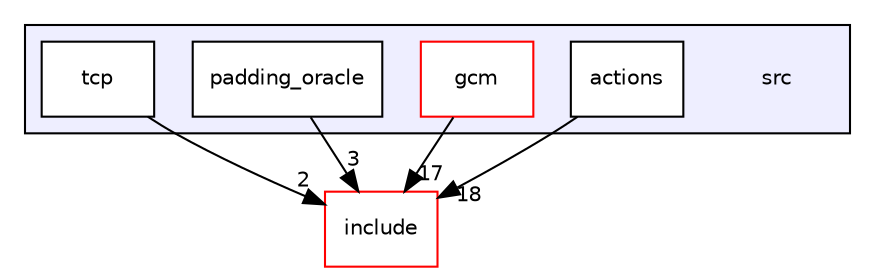 digraph "src" {
  compound=true
  node [ fontsize="10", fontname="Helvetica"];
  edge [ labelfontsize="10", labelfontname="Helvetica"];
  subgraph clusterdir_68267d1309a1af8e8297ef4c3efbcdba {
    graph [ bgcolor="#eeeeff", pencolor="black", label="" URL="dir_68267d1309a1af8e8297ef4c3efbcdba.html"];
    dir_68267d1309a1af8e8297ef4c3efbcdba [shape=plaintext label="src"];
  dir_d2b8d8eda696fb67dda800ae051affdc [shape=box label="actions" fillcolor="white" style="filled" URL="dir_d2b8d8eda696fb67dda800ae051affdc.html"];
  dir_f9b77f2be90c46d9280ca651af0cfd71 [shape=box label="gcm" fillcolor="white" style="filled" color="red" URL="dir_f9b77f2be90c46d9280ca651af0cfd71.html"];
  dir_81295e0015c232f58226db6e378148d6 [shape=box label="padding_oracle" fillcolor="white" style="filled" URL="dir_81295e0015c232f58226db6e378148d6.html"];
  dir_a65467b043fce6081aa9e597b27062f1 [shape=box label="tcp" fillcolor="white" style="filled" URL="dir_a65467b043fce6081aa9e597b27062f1.html"];
  }
  dir_d44c64559bbebec7f509842c48db8b23 [shape=box label="include" fillcolor="white" style="filled" color="red" URL="dir_d44c64559bbebec7f509842c48db8b23.html"];
  dir_d2b8d8eda696fb67dda800ae051affdc->dir_d44c64559bbebec7f509842c48db8b23 [headlabel="18", labeldistance=1.5 headhref="dir_000008_000002.html"];
  dir_81295e0015c232f58226db6e378148d6->dir_d44c64559bbebec7f509842c48db8b23 [headlabel="3", labeldistance=1.5 headhref="dir_000011_000002.html"];
  dir_a65467b043fce6081aa9e597b27062f1->dir_d44c64559bbebec7f509842c48db8b23 [headlabel="2", labeldistance=1.5 headhref="dir_000012_000002.html"];
  dir_f9b77f2be90c46d9280ca651af0cfd71->dir_d44c64559bbebec7f509842c48db8b23 [headlabel="17", labeldistance=1.5 headhref="dir_000009_000002.html"];
}
